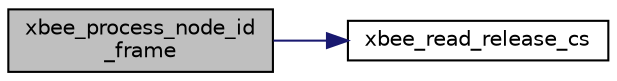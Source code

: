 digraph "xbee_process_node_id_frame"
{
  edge [fontname="Helvetica",fontsize="10",labelfontname="Helvetica",labelfontsize="10"];
  node [fontname="Helvetica",fontsize="10",shape=record];
  rankdir="LR";
  Node1 [label="xbee_process_node_id\l_frame",height=0.2,width=0.4,color="black", fillcolor="grey75", style="filled", fontcolor="black"];
  Node1 -> Node2 [color="midnightblue",fontsize="10",style="solid",fontname="Helvetica"];
  Node2 [label="xbee_read_release_cs",height=0.2,width=0.4,color="black", fillcolor="white", style="filled",URL="$group___x_b_e_e.html#ga13d35e4fc0efbce1a806d18067be08f9",tooltip="Reading data from SPI with releasing CS in the end. "];
}
